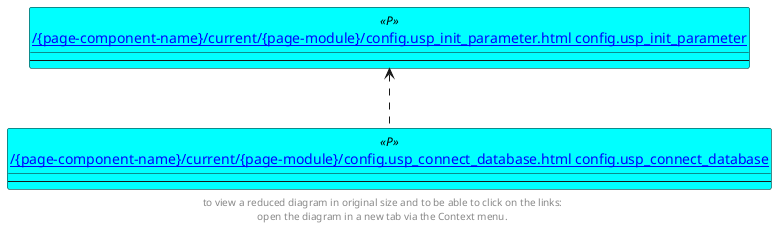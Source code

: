 @startuml
'Left to right direction
top to bottom direction
hide circle
'avoide "." issues:
set namespaceSeparator none


skinparam class {
  BackgroundColor White
  BackgroundColor<<FN>> Yellow
  BackgroundColor<<FS>> Yellow
  BackgroundColor<<FT>> LightGray
  BackgroundColor<<IF>> Yellow
  BackgroundColor<<IS>> Yellow
  BackgroundColor<<P>> Aqua
  BackgroundColor<<PC>> Aqua
  BackgroundColor<<SN>> Yellow
  BackgroundColor<<SO>> SlateBlue
  BackgroundColor<<TF>> LightGray
  BackgroundColor<<TR>> Tomato
  BackgroundColor<<U>> White
  BackgroundColor<<V>> WhiteSmoke
  BackgroundColor<<X>> Aqua
}


entity "[[{site-url}/{page-component-name}/current/{page-module}/config.usp_connect_database.html config.usp_connect_database]]" as config.usp_connect_database << P >> {
  --
}

entity "[[{site-url}/{page-component-name}/current/{page-module}/config.usp_init_parameter.html config.usp_init_parameter]]" as config.usp_init_parameter << P >> {
  --
}

config.usp_init_parameter <.. config.usp_connect_database
footer
to view a reduced diagram in original size and to be able to click on the links:
open the diagram in a new tab via the Context menu.
end footer

@enduml


